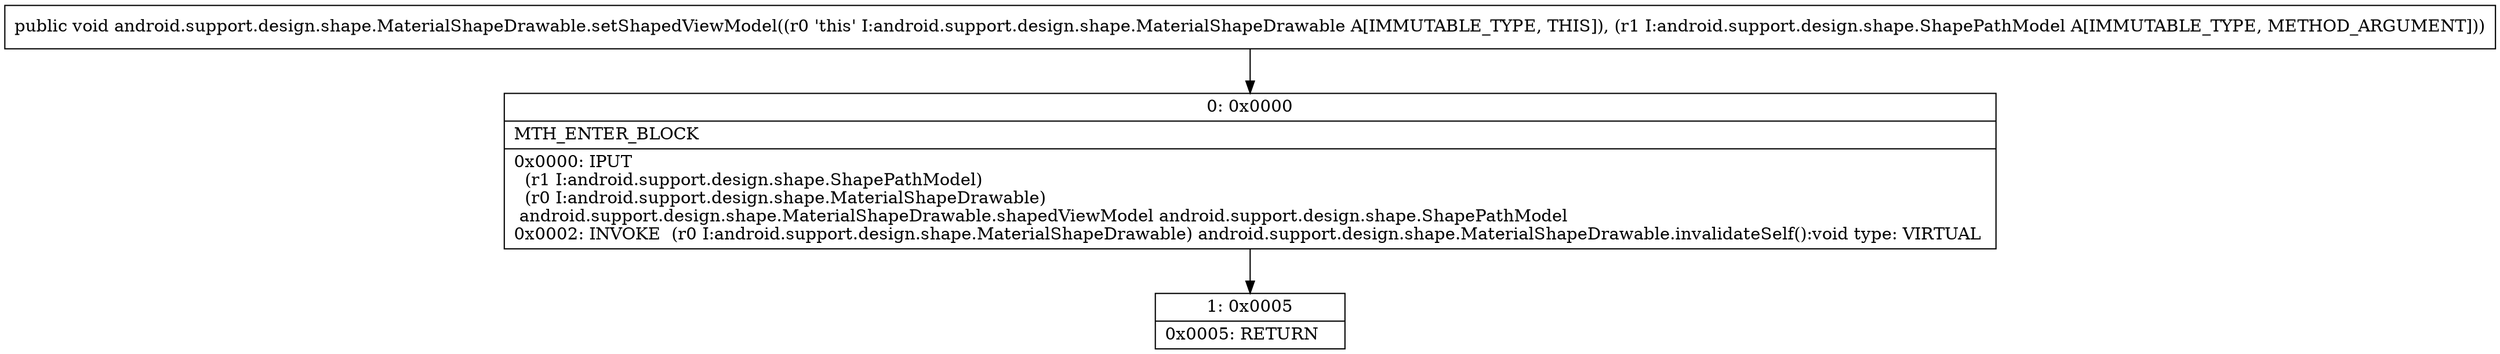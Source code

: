 digraph "CFG forandroid.support.design.shape.MaterialShapeDrawable.setShapedViewModel(Landroid\/support\/design\/shape\/ShapePathModel;)V" {
Node_0 [shape=record,label="{0\:\ 0x0000|MTH_ENTER_BLOCK\l|0x0000: IPUT  \l  (r1 I:android.support.design.shape.ShapePathModel)\l  (r0 I:android.support.design.shape.MaterialShapeDrawable)\l android.support.design.shape.MaterialShapeDrawable.shapedViewModel android.support.design.shape.ShapePathModel \l0x0002: INVOKE  (r0 I:android.support.design.shape.MaterialShapeDrawable) android.support.design.shape.MaterialShapeDrawable.invalidateSelf():void type: VIRTUAL \l}"];
Node_1 [shape=record,label="{1\:\ 0x0005|0x0005: RETURN   \l}"];
MethodNode[shape=record,label="{public void android.support.design.shape.MaterialShapeDrawable.setShapedViewModel((r0 'this' I:android.support.design.shape.MaterialShapeDrawable A[IMMUTABLE_TYPE, THIS]), (r1 I:android.support.design.shape.ShapePathModel A[IMMUTABLE_TYPE, METHOD_ARGUMENT])) }"];
MethodNode -> Node_0;
Node_0 -> Node_1;
}

